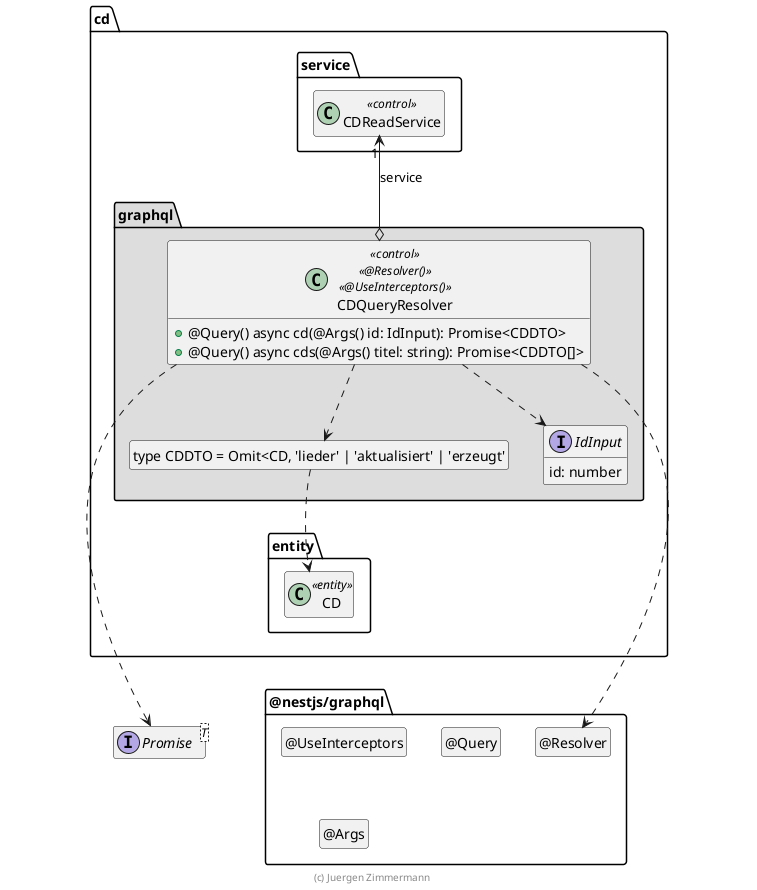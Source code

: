 ' Copyright (C) 2019 - present Juergen Zimmermann, Hochschule Karlsruhe
'
' This program is free software: you can redistribute it and/or modify
' it under the terms of the GNU General Public License as published by
' the Free Software Foundation, either version 3 of the License, or
' (at your option) any later version.
'
' This program is distributed in the hope that it will be useful,
' but WITHOUT ANY WARRANTY; without even the implied warranty of
' MERCHANTABILITY or FITNESS FOR A PARTICULAR PURPOSE.  See the
' GNU General Public License for more details.
'
' You should have received a copy of the GNU General Public License
' along with this program.  If not, see <https://www.gnu.org/licenses/>.

' Preview durch <Alt>d

@startuml Controller-Klasse

interface Promise<T>

package @nestjs/graphql {
  class "@Resolver" as Resolver
  hide Resolver circle

  class "@UseInterceptors" as UseInterceptors
  hide UseInterceptors circle

  class "@Query" as Query
  hide Query circle

  class "@Args" as Args
  hide Args circle

  Resolver .left[hidden].> Promise
}

package cd {
  package entity {
    class CD <<entity>>
  }

  package service {
    class CDReadService << control >>
  }

  package graphql #DDDDDD {
    class "type CDDTO = Omit<CD, 'lieder' | 'aktualisiert' | 'erzeugt'" as CDDTO
    hide CDDTO circle

    interface IdInput {
        id: number
    }

    class CDQueryResolver << control >> << @Resolver() >> << @UseInterceptors() >> {
      + @Query() async cd(@Args() id: IdInput): Promise<CDDTO>
      + @Query() async cds(@Args() titel: string): Promise<CDDTO[]>
    }

    CDQueryResolver o-up-> "1" CDReadService : service
    CDQueryResolver ..> CDDTO
    CDQueryResolver ..> IdInput
    CDDTO ..> CD
    CDQueryResolver ..> Resolver

    CDQueryResolver ..> Promise

    CDDTO .[hidden].> CD
    CD .[hidden].> Promise
    CDReadService .[hidden].> Promise
    CD .[hidden].> Resolver
    CDReadService .[hidden].> Resolver
  }
}

hide empty members

footer (c) Juergen Zimmermann

@enduml

